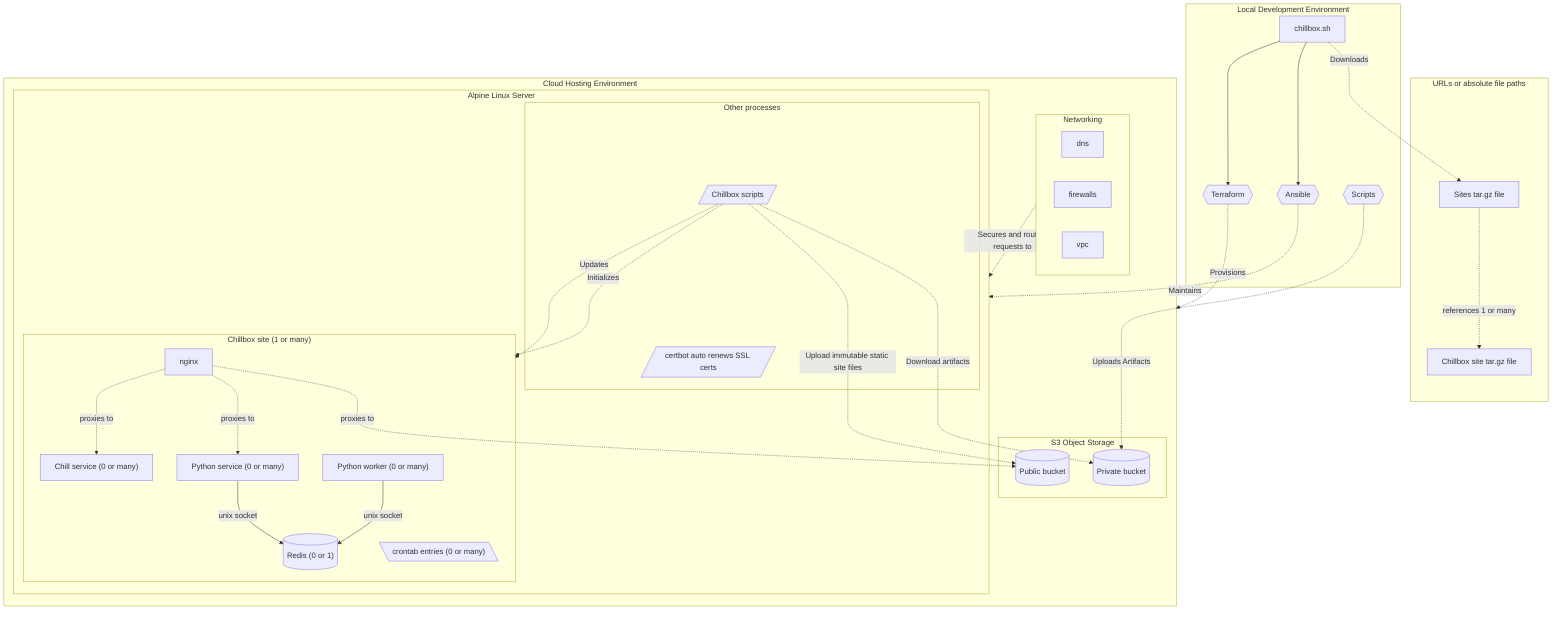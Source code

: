 flowchart
    subgraph outside[URLs or absolute file paths]
        sites_artifact[Sites tar.gz file]
        site_artifact[Chillbox site tar.gz file]
        sites_artifact-. references 1 or many .->site_artifact
    end

    subgraph local_dev[Local Development Environment]
        chillbox_script[chillbox.sh]
        terraform{{"Terraform"}}
        ansible{{"Ansible"}}
        scripts_local{{"Scripts"}}
        chillbox_script -. Downloads .-> sites_artifact
        chillbox_script --> terraform
        chillbox_script --> ansible
    end

    subgraph remote[Cloud Hosting Environment]
        subgraph s3[S3 Object Storage]
            public[(Public bucket)]
            private[(Private bucket)]
        end
        subgraph networking[Networking]
            dns
            firewalls
            vpc
        end
        subgraph compute[Alpine Linux Server]
          direction TB
            subgraph site["Chillbox site (1 or many)"]
                nginx
                chill["Chill service (0 or many)"]
                redis[("Redis (0 or 1)")]
                python_s["Python service (0 or many)"]
                python_w["Python worker (0 or many)"]
                site_crontab[\"crontab entries (0 or many)"\]

                nginx -. proxies to .-> public
                nginx -. proxies to .-> python_s
                nginx -. proxies to .-> chill

                python_s -- unix socket --> redis
                python_w -- unix socket --> redis
            end
            subgraph cbprocesses["Other processes"]
              direction TB
                certbot[/"certbot auto renews SSL certs"/]
                cb_scripts[/"Chillbox scripts"/]
            end
        end
        networking -. Secures and routes requests to .-> compute
        cb_scripts -. Download artifacts .-> private
        cb_scripts -. Upload immutable static site files .-> public
        cb_scripts -. Updates .-> site
        cb_scripts -. Initializes .-> site

    end

    terraform -. Provisions .-> remote
    ansible -. Maintains .-> compute
    scripts_local -. Uploads Artifacts .-> private